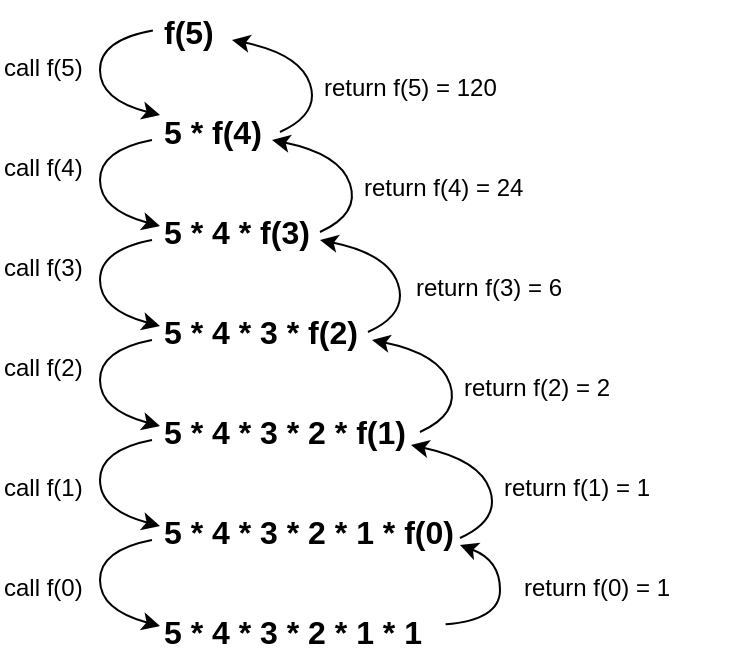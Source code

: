 <mxfile version="24.6.2" type="device" pages="6">
  <diagram name="factorial 추적" id="pvkV90W081bUdA1PjkTR">
    <mxGraphModel dx="2060" dy="1141" grid="1" gridSize="10" guides="1" tooltips="1" connect="1" arrows="1" fold="1" page="1" pageScale="1" pageWidth="1169" pageHeight="827" math="0" shadow="0">
      <root>
        <mxCell id="0" />
        <mxCell id="1" parent="0" />
        <mxCell id="fdDKmjPF1dMZKq8-1kWD-3" value="f(5)" style="text;html=1;whiteSpace=wrap;overflow=hidden;rounded=0;fontSize=16;fontStyle=1" vertex="1" parent="1">
          <mxGeometry x="150" y="90" width="40" height="30" as="geometry" />
        </mxCell>
        <mxCell id="fdDKmjPF1dMZKq8-1kWD-4" value="5 * f(4)" style="text;html=1;whiteSpace=wrap;overflow=hidden;rounded=0;fontSize=16;fontStyle=1" vertex="1" parent="1">
          <mxGeometry x="150" y="140" width="60" height="30" as="geometry" />
        </mxCell>
        <mxCell id="fdDKmjPF1dMZKq8-1kWD-5" value="5 * 4 * f(3)" style="text;html=1;whiteSpace=wrap;overflow=hidden;rounded=0;fontSize=16;fontStyle=1" vertex="1" parent="1">
          <mxGeometry x="150" y="190" width="80" height="30" as="geometry" />
        </mxCell>
        <mxCell id="fdDKmjPF1dMZKq8-1kWD-6" value="5 * 4 * 3 * f(2)" style="text;html=1;whiteSpace=wrap;overflow=hidden;rounded=0;fontSize=16;fontStyle=1" vertex="1" parent="1">
          <mxGeometry x="150" y="240" width="100" height="30" as="geometry" />
        </mxCell>
        <mxCell id="fdDKmjPF1dMZKq8-1kWD-7" value="5 * 4 * 3 * 2 * f(1)" style="text;html=1;whiteSpace=wrap;overflow=hidden;rounded=0;fontSize=16;fontStyle=1" vertex="1" parent="1">
          <mxGeometry x="150" y="290" width="125.5" height="30" as="geometry" />
        </mxCell>
        <mxCell id="fdDKmjPF1dMZKq8-1kWD-8" value="5 * 4 * 3 * 2 * 1 * f(0)" style="text;html=1;whiteSpace=wrap;overflow=hidden;rounded=0;fontSize=16;fontStyle=1" vertex="1" parent="1">
          <mxGeometry x="150" y="340" width="150" height="30" as="geometry" />
        </mxCell>
        <mxCell id="fdDKmjPF1dMZKq8-1kWD-9" value="5 * 4 * 3 * 2 * 1 * 1" style="text;html=1;whiteSpace=wrap;overflow=hidden;rounded=0;fontSize=16;fontStyle=1" vertex="1" parent="1">
          <mxGeometry x="150" y="390" width="140" height="30" as="geometry" />
        </mxCell>
        <mxCell id="fdDKmjPF1dMZKq8-1kWD-10" value="" style="curved=1;endArrow=classic;html=1;rounded=0;exitX=-0.089;exitY=0.51;exitDx=0;exitDy=0;exitPerimeter=0;entryX=0;entryY=0.25;entryDx=0;entryDy=0;" edge="1" parent="1" source="fdDKmjPF1dMZKq8-1kWD-3" target="fdDKmjPF1dMZKq8-1kWD-4">
          <mxGeometry width="50" height="50" relative="1" as="geometry">
            <mxPoint x="120" y="280" as="sourcePoint" />
            <mxPoint x="170" y="230" as="targetPoint" />
            <Array as="points">
              <mxPoint x="120" y="110" />
              <mxPoint x="120" y="140" />
            </Array>
          </mxGeometry>
        </mxCell>
        <mxCell id="fdDKmjPF1dMZKq8-1kWD-12" value="" style="curved=1;endArrow=classic;html=1;rounded=0;exitX=-0.089;exitY=0.51;exitDx=0;exitDy=0;exitPerimeter=0;entryX=0;entryY=0.25;entryDx=0;entryDy=0;" edge="1" parent="1">
          <mxGeometry width="50" height="50" relative="1" as="geometry">
            <mxPoint x="146" y="160" as="sourcePoint" />
            <mxPoint x="150" y="203" as="targetPoint" />
            <Array as="points">
              <mxPoint x="120" y="165" />
              <mxPoint x="120" y="195" />
            </Array>
          </mxGeometry>
        </mxCell>
        <mxCell id="fdDKmjPF1dMZKq8-1kWD-13" value="" style="curved=1;endArrow=classic;html=1;rounded=0;exitX=-0.089;exitY=0.51;exitDx=0;exitDy=0;exitPerimeter=0;entryX=0;entryY=0.25;entryDx=0;entryDy=0;" edge="1" parent="1">
          <mxGeometry width="50" height="50" relative="1" as="geometry">
            <mxPoint x="146" y="210" as="sourcePoint" />
            <mxPoint x="150" y="253" as="targetPoint" />
            <Array as="points">
              <mxPoint x="120" y="215" />
              <mxPoint x="120" y="245" />
            </Array>
          </mxGeometry>
        </mxCell>
        <mxCell id="fdDKmjPF1dMZKq8-1kWD-14" value="" style="curved=1;endArrow=classic;html=1;rounded=0;exitX=-0.089;exitY=0.51;exitDx=0;exitDy=0;exitPerimeter=0;entryX=0;entryY=0.25;entryDx=0;entryDy=0;" edge="1" parent="1">
          <mxGeometry width="50" height="50" relative="1" as="geometry">
            <mxPoint x="146" y="260" as="sourcePoint" />
            <mxPoint x="150" y="303" as="targetPoint" />
            <Array as="points">
              <mxPoint x="120" y="265" />
              <mxPoint x="120" y="295" />
            </Array>
          </mxGeometry>
        </mxCell>
        <mxCell id="fdDKmjPF1dMZKq8-1kWD-15" value="" style="curved=1;endArrow=classic;html=1;rounded=0;exitX=-0.089;exitY=0.51;exitDx=0;exitDy=0;exitPerimeter=0;entryX=0;entryY=0.25;entryDx=0;entryDy=0;" edge="1" parent="1">
          <mxGeometry width="50" height="50" relative="1" as="geometry">
            <mxPoint x="146" y="310" as="sourcePoint" />
            <mxPoint x="150" y="353" as="targetPoint" />
            <Array as="points">
              <mxPoint x="120" y="315" />
              <mxPoint x="120" y="345" />
            </Array>
          </mxGeometry>
        </mxCell>
        <mxCell id="fdDKmjPF1dMZKq8-1kWD-16" value="call f(5)" style="text;html=1;whiteSpace=wrap;overflow=hidden;rounded=0;" vertex="1" parent="1">
          <mxGeometry x="70" y="110" width="50" height="30" as="geometry" />
        </mxCell>
        <mxCell id="fdDKmjPF1dMZKq8-1kWD-17" value="call f(4)" style="text;html=1;whiteSpace=wrap;overflow=hidden;rounded=0;" vertex="1" parent="1">
          <mxGeometry x="70" y="160" width="50" height="30" as="geometry" />
        </mxCell>
        <mxCell id="fdDKmjPF1dMZKq8-1kWD-18" value="call f(3)" style="text;html=1;whiteSpace=wrap;overflow=hidden;rounded=0;" vertex="1" parent="1">
          <mxGeometry x="70" y="210" width="50" height="30" as="geometry" />
        </mxCell>
        <mxCell id="fdDKmjPF1dMZKq8-1kWD-19" value="call f(2)" style="text;html=1;whiteSpace=wrap;overflow=hidden;rounded=0;" vertex="1" parent="1">
          <mxGeometry x="70" y="260" width="50" height="30" as="geometry" />
        </mxCell>
        <mxCell id="fdDKmjPF1dMZKq8-1kWD-20" value="call f(1)" style="text;html=1;whiteSpace=wrap;overflow=hidden;rounded=0;" vertex="1" parent="1">
          <mxGeometry x="70" y="320" width="50" height="30" as="geometry" />
        </mxCell>
        <mxCell id="fdDKmjPF1dMZKq8-1kWD-21" value="call f(0)" style="text;html=1;whiteSpace=wrap;overflow=hidden;rounded=0;" vertex="1" parent="1">
          <mxGeometry x="70" y="370" width="50" height="30" as="geometry" />
        </mxCell>
        <mxCell id="fdDKmjPF1dMZKq8-1kWD-22" value="" style="curved=1;endArrow=classic;html=1;rounded=0;exitX=-0.089;exitY=0.51;exitDx=0;exitDy=0;exitPerimeter=0;entryX=0;entryY=0.25;entryDx=0;entryDy=0;" edge="1" parent="1">
          <mxGeometry width="50" height="50" relative="1" as="geometry">
            <mxPoint x="146" y="360" as="sourcePoint" />
            <mxPoint x="150" y="403" as="targetPoint" />
            <Array as="points">
              <mxPoint x="120" y="365" />
              <mxPoint x="120" y="395" />
            </Array>
          </mxGeometry>
        </mxCell>
        <mxCell id="fdDKmjPF1dMZKq8-1kWD-23" value="" style="curved=1;endArrow=classic;html=1;rounded=0;exitX=1.02;exitY=0.406;exitDx=0;exitDy=0;exitPerimeter=0;entryX=1;entryY=0.75;entryDx=0;entryDy=0;" edge="1" parent="1" source="fdDKmjPF1dMZKq8-1kWD-9" target="fdDKmjPF1dMZKq8-1kWD-8">
          <mxGeometry width="50" height="50" relative="1" as="geometry">
            <mxPoint x="330" y="406.5" as="sourcePoint" />
            <mxPoint x="326" y="363.5" as="targetPoint" />
            <Array as="points">
              <mxPoint x="320" y="400" />
              <mxPoint x="320" y="370" />
            </Array>
          </mxGeometry>
        </mxCell>
        <mxCell id="fdDKmjPF1dMZKq8-1kWD-24" value="" style="curved=1;endArrow=classic;html=1;rounded=0;exitX=1.02;exitY=0.406;exitDx=0;exitDy=0;exitPerimeter=0;entryX=1;entryY=0.75;entryDx=0;entryDy=0;" edge="1" parent="1" target="fdDKmjPF1dMZKq8-1kWD-7">
          <mxGeometry width="50" height="50" relative="1" as="geometry">
            <mxPoint x="300" y="359" as="sourcePoint" />
            <mxPoint x="307" y="320" as="targetPoint" />
            <Array as="points">
              <mxPoint x="320" y="350" />
              <mxPoint x="310" y="320" />
            </Array>
          </mxGeometry>
        </mxCell>
        <mxCell id="fdDKmjPF1dMZKq8-1kWD-25" value="" style="curved=1;endArrow=classic;html=1;rounded=0;exitX=1.02;exitY=0.406;exitDx=0;exitDy=0;exitPerimeter=0;entryX=1;entryY=0.75;entryDx=0;entryDy=0;" edge="1" parent="1">
          <mxGeometry width="50" height="50" relative="1" as="geometry">
            <mxPoint x="280" y="306" as="sourcePoint" />
            <mxPoint x="256" y="260" as="targetPoint" />
            <Array as="points">
              <mxPoint x="300" y="297" />
              <mxPoint x="290" y="267" />
            </Array>
          </mxGeometry>
        </mxCell>
        <mxCell id="fdDKmjPF1dMZKq8-1kWD-26" value="" style="curved=1;endArrow=classic;html=1;rounded=0;exitX=1.02;exitY=0.406;exitDx=0;exitDy=0;exitPerimeter=0;entryX=1;entryY=0.75;entryDx=0;entryDy=0;" edge="1" parent="1">
          <mxGeometry width="50" height="50" relative="1" as="geometry">
            <mxPoint x="254" y="256" as="sourcePoint" />
            <mxPoint x="230" y="210" as="targetPoint" />
            <Array as="points">
              <mxPoint x="274" y="247" />
              <mxPoint x="264" y="217" />
            </Array>
          </mxGeometry>
        </mxCell>
        <mxCell id="fdDKmjPF1dMZKq8-1kWD-27" value="" style="curved=1;endArrow=classic;html=1;rounded=0;exitX=1.02;exitY=0.406;exitDx=0;exitDy=0;exitPerimeter=0;entryX=1;entryY=0.75;entryDx=0;entryDy=0;" edge="1" parent="1">
          <mxGeometry width="50" height="50" relative="1" as="geometry">
            <mxPoint x="230" y="206" as="sourcePoint" />
            <mxPoint x="206" y="160" as="targetPoint" />
            <Array as="points">
              <mxPoint x="250" y="197" />
              <mxPoint x="240" y="167" />
            </Array>
          </mxGeometry>
        </mxCell>
        <mxCell id="fdDKmjPF1dMZKq8-1kWD-28" value="" style="curved=1;endArrow=classic;html=1;rounded=0;exitX=1.02;exitY=0.406;exitDx=0;exitDy=0;exitPerimeter=0;entryX=1;entryY=0.75;entryDx=0;entryDy=0;" edge="1" parent="1">
          <mxGeometry width="50" height="50" relative="1" as="geometry">
            <mxPoint x="210" y="156" as="sourcePoint" />
            <mxPoint x="186" y="110" as="targetPoint" />
            <Array as="points">
              <mxPoint x="230" y="147" />
              <mxPoint x="220" y="117" />
            </Array>
          </mxGeometry>
        </mxCell>
        <mxCell id="fdDKmjPF1dMZKq8-1kWD-29" value="return f(0) = 1" style="text;html=1;whiteSpace=wrap;overflow=hidden;rounded=0;" vertex="1" parent="1">
          <mxGeometry x="330" y="370" width="110" height="30" as="geometry" />
        </mxCell>
        <mxCell id="fdDKmjPF1dMZKq8-1kWD-30" value="return f(1) = 1" style="text;html=1;whiteSpace=wrap;overflow=hidden;rounded=0;" vertex="1" parent="1">
          <mxGeometry x="320" y="320" width="110" height="30" as="geometry" />
        </mxCell>
        <mxCell id="fdDKmjPF1dMZKq8-1kWD-31" value="return f(2) = 2" style="text;html=1;whiteSpace=wrap;overflow=hidden;rounded=0;" vertex="1" parent="1">
          <mxGeometry x="300" y="270" width="110" height="30" as="geometry" />
        </mxCell>
        <mxCell id="fdDKmjPF1dMZKq8-1kWD-32" value="return f(3) = 6" style="text;html=1;whiteSpace=wrap;overflow=hidden;rounded=0;" vertex="1" parent="1">
          <mxGeometry x="275.5" y="220" width="110" height="30" as="geometry" />
        </mxCell>
        <mxCell id="fdDKmjPF1dMZKq8-1kWD-33" value="return f(4) = 24" style="text;html=1;whiteSpace=wrap;overflow=hidden;rounded=0;" vertex="1" parent="1">
          <mxGeometry x="250" y="170" width="110" height="30" as="geometry" />
        </mxCell>
        <mxCell id="fdDKmjPF1dMZKq8-1kWD-34" value="return f(5) = 120" style="text;html=1;whiteSpace=wrap;overflow=hidden;rounded=0;" vertex="1" parent="1">
          <mxGeometry x="230" y="120" width="110" height="30" as="geometry" />
        </mxCell>
      </root>
    </mxGraphModel>
  </diagram>
  <diagram id="XvVsQ76_1uPZBe7zPegq" name="페이지-2">
    <mxGraphModel dx="841" dy="444" grid="1" gridSize="10" guides="1" tooltips="1" connect="1" arrows="1" fold="1" page="1" pageScale="1" pageWidth="1169" pageHeight="827" math="0" shadow="0">
      <root>
        <mxCell id="0" />
        <mxCell id="1" parent="0" />
        <mxCell id="QK6oTB5TR4VJjopjPzkX-2" value="f(5)" style="text;html=1;align=center;verticalAlign=middle;whiteSpace=wrap;rounded=0;fontSize=16;fontStyle=1" vertex="1" parent="1">
          <mxGeometry x="400" y="40" width="60" height="30" as="geometry" />
        </mxCell>
        <mxCell id="Quo8bgcZo2PXGug1fZXc-1" value="f(4) + f(3)" style="text;html=1;align=center;verticalAlign=middle;whiteSpace=wrap;rounded=0;fontSize=16;fontStyle=1" vertex="1" parent="1">
          <mxGeometry x="390" y="120" width="80" height="30" as="geometry" />
        </mxCell>
        <mxCell id="Quo8bgcZo2PXGug1fZXc-2" value="f(3) + f(2)" style="text;html=1;align=center;verticalAlign=middle;whiteSpace=wrap;rounded=0;fontSize=16;fontStyle=1" vertex="1" parent="1">
          <mxGeometry x="300" y="200" width="80" height="30" as="geometry" />
        </mxCell>
        <mxCell id="Quo8bgcZo2PXGug1fZXc-3" value="f(2) + f(1)" style="text;html=1;align=center;verticalAlign=middle;whiteSpace=wrap;rounded=0;fontSize=16;fontStyle=1" vertex="1" parent="1">
          <mxGeometry x="495" y="200" width="80" height="30" as="geometry" />
        </mxCell>
        <mxCell id="Quo8bgcZo2PXGug1fZXc-4" value="f(1) + f(0)" style="text;html=1;align=center;verticalAlign=middle;whiteSpace=wrap;rounded=0;fontSize=16;fontStyle=1" vertex="1" parent="1">
          <mxGeometry x="465" y="280" width="80" height="30" as="geometry" />
        </mxCell>
        <mxCell id="Quo8bgcZo2PXGug1fZXc-5" value="f(1) + f(0)" style="text;html=1;align=center;verticalAlign=middle;whiteSpace=wrap;rounded=0;fontSize=16;fontStyle=1" vertex="1" parent="1">
          <mxGeometry x="360" y="280" width="80" height="30" as="geometry" />
        </mxCell>
        <mxCell id="Quo8bgcZo2PXGug1fZXc-7" value="f(2) + f(1)" style="text;html=1;align=center;verticalAlign=middle;whiteSpace=wrap;rounded=0;fontSize=16;fontStyle=1" vertex="1" parent="1">
          <mxGeometry x="210" y="280" width="80" height="30" as="geometry" />
        </mxCell>
        <mxCell id="Quo8bgcZo2PXGug1fZXc-9" value="f(1) + f(0)" style="text;html=1;align=center;verticalAlign=middle;whiteSpace=wrap;rounded=0;fontSize=16;fontStyle=1" vertex="1" parent="1">
          <mxGeometry x="130" y="360" width="80" height="30" as="geometry" />
        </mxCell>
        <mxCell id="Quo8bgcZo2PXGug1fZXc-10" value="0" style="text;html=1;align=center;verticalAlign=middle;whiteSpace=wrap;rounded=0;fontSize=16;fontStyle=1" vertex="1" parent="1">
          <mxGeometry x="220" y="440" width="40" height="30" as="geometry" />
        </mxCell>
        <mxCell id="Quo8bgcZo2PXGug1fZXc-11" value="1" style="text;html=1;align=center;verticalAlign=middle;whiteSpace=wrap;rounded=0;fontSize=16;fontStyle=1" vertex="1" parent="1">
          <mxGeometry x="80" y="440" width="40" height="30" as="geometry" />
        </mxCell>
        <mxCell id="Quo8bgcZo2PXGug1fZXc-12" value="1" style="text;html=1;align=center;verticalAlign=middle;whiteSpace=wrap;rounded=0;fontSize=16;fontStyle=1" vertex="1" parent="1">
          <mxGeometry x="270" y="360" width="40" height="30" as="geometry" />
        </mxCell>
        <mxCell id="Quo8bgcZo2PXGug1fZXc-13" value="0" style="text;html=1;align=center;verticalAlign=middle;whiteSpace=wrap;rounded=0;fontSize=16;fontStyle=1" vertex="1" parent="1">
          <mxGeometry x="410" y="360" width="40" height="30" as="geometry" />
        </mxCell>
        <mxCell id="Quo8bgcZo2PXGug1fZXc-14" value="1" style="text;html=1;align=center;verticalAlign=middle;whiteSpace=wrap;rounded=0;fontSize=16;fontStyle=1" vertex="1" parent="1">
          <mxGeometry x="320" y="360" width="40" height="30" as="geometry" />
        </mxCell>
        <mxCell id="Quo8bgcZo2PXGug1fZXc-15" value="0" style="text;html=1;align=center;verticalAlign=middle;whiteSpace=wrap;rounded=0;fontSize=16;fontStyle=1" vertex="1" parent="1">
          <mxGeometry x="530" y="360" width="40" height="30" as="geometry" />
        </mxCell>
        <mxCell id="Quo8bgcZo2PXGug1fZXc-16" value="1" style="text;html=1;align=center;verticalAlign=middle;whiteSpace=wrap;rounded=0;fontSize=16;fontStyle=1" vertex="1" parent="1">
          <mxGeometry x="465" y="360" width="40" height="30" as="geometry" />
        </mxCell>
        <mxCell id="Quo8bgcZo2PXGug1fZXc-17" value="1" style="text;html=1;align=center;verticalAlign=middle;whiteSpace=wrap;rounded=0;fontSize=16;fontStyle=1" vertex="1" parent="1">
          <mxGeometry x="575" y="280" width="40" height="30" as="geometry" />
        </mxCell>
        <mxCell id="Quo8bgcZo2PXGug1fZXc-18" value="" style="curved=1;endArrow=classic;html=1;rounded=0;exitX=0.5;exitY=1;exitDx=0;exitDy=0;entryX=0.5;entryY=0;entryDx=0;entryDy=0;" edge="1" parent="1" source="QK6oTB5TR4VJjopjPzkX-2" target="Quo8bgcZo2PXGug1fZXc-1">
          <mxGeometry width="50" height="50" relative="1" as="geometry">
            <mxPoint x="320" y="110" as="sourcePoint" />
            <mxPoint x="370" y="60" as="targetPoint" />
            <Array as="points">
              <mxPoint x="410" y="90" />
            </Array>
          </mxGeometry>
        </mxCell>
        <mxCell id="Quo8bgcZo2PXGug1fZXc-19" value="" style="curved=1;endArrow=classic;html=1;rounded=0;exitX=0.5;exitY=1;exitDx=0;exitDy=0;entryX=0.5;entryY=0;entryDx=0;entryDy=0;" edge="1" parent="1" target="Quo8bgcZo2PXGug1fZXc-2">
          <mxGeometry width="50" height="50" relative="1" as="geometry">
            <mxPoint x="399.59" y="150" as="sourcePoint" />
            <mxPoint x="399.59" y="200" as="targetPoint" />
            <Array as="points">
              <mxPoint x="360" y="160" />
            </Array>
          </mxGeometry>
        </mxCell>
        <mxCell id="Quo8bgcZo2PXGug1fZXc-20" value="" style="curved=1;endArrow=classic;html=1;rounded=0;exitX=0.5;exitY=1;exitDx=0;exitDy=0;entryX=0.5;entryY=0;entryDx=0;entryDy=0;" edge="1" parent="1">
          <mxGeometry width="50" height="50" relative="1" as="geometry">
            <mxPoint x="309.8" y="230" as="sourcePoint" />
            <mxPoint x="250.21" y="280" as="targetPoint" />
            <Array as="points">
              <mxPoint x="270.21" y="240" />
            </Array>
          </mxGeometry>
        </mxCell>
        <mxCell id="Quo8bgcZo2PXGug1fZXc-21" value="" style="curved=1;endArrow=classic;html=1;rounded=0;exitX=0.5;exitY=1;exitDx=0;exitDy=0;entryX=0.5;entryY=0;entryDx=0;entryDy=0;" edge="1" parent="1">
          <mxGeometry width="50" height="50" relative="1" as="geometry">
            <mxPoint x="229.59" y="310" as="sourcePoint" />
            <mxPoint x="170" y="360" as="targetPoint" />
            <Array as="points">
              <mxPoint x="190" y="320" />
            </Array>
          </mxGeometry>
        </mxCell>
        <mxCell id="Quo8bgcZo2PXGug1fZXc-24" value="" style="curved=1;endArrow=classic;html=1;rounded=0;exitX=0.5;exitY=1;exitDx=0;exitDy=0;entryX=0.5;entryY=0;entryDx=0;entryDy=0;" edge="1" parent="1" target="Quo8bgcZo2PXGug1fZXc-11">
          <mxGeometry width="50" height="50" relative="1" as="geometry">
            <mxPoint x="149.8" y="390" as="sourcePoint" />
            <mxPoint x="149.8" y="440" as="targetPoint" />
            <Array as="points">
              <mxPoint x="110" y="410" />
            </Array>
          </mxGeometry>
        </mxCell>
        <mxCell id="Quo8bgcZo2PXGug1fZXc-25" value="" style="curved=1;endArrow=classic;html=1;rounded=0;exitX=0.5;exitY=1;exitDx=0;exitDy=0;entryX=0.5;entryY=0;entryDx=0;entryDy=0;" edge="1" parent="1" target="Quo8bgcZo2PXGug1fZXc-10">
          <mxGeometry width="50" height="50" relative="1" as="geometry">
            <mxPoint x="189.8" y="390" as="sourcePoint" />
            <mxPoint x="189.8" y="440" as="targetPoint" />
            <Array as="points">
              <mxPoint x="180" y="410" />
            </Array>
          </mxGeometry>
        </mxCell>
        <mxCell id="Quo8bgcZo2PXGug1fZXc-26" value="" style="curved=1;endArrow=classic;html=1;rounded=0;exitX=0.5;exitY=1;exitDx=0;exitDy=0;entryX=0.5;entryY=0;entryDx=0;entryDy=0;" edge="1" parent="1" target="Quo8bgcZo2PXGug1fZXc-12">
          <mxGeometry width="50" height="50" relative="1" as="geometry">
            <mxPoint x="269.8" y="310" as="sourcePoint" />
            <mxPoint x="269.8" y="360" as="targetPoint" />
            <Array as="points">
              <mxPoint x="260" y="330" />
            </Array>
          </mxGeometry>
        </mxCell>
        <mxCell id="Quo8bgcZo2PXGug1fZXc-29" value="" style="curved=1;endArrow=classic;html=1;rounded=0;exitX=0.5;exitY=1;exitDx=0;exitDy=0;entryX=0.5;entryY=0;entryDx=0;entryDy=0;" edge="1" parent="1" target="Quo8bgcZo2PXGug1fZXc-5">
          <mxGeometry width="50" height="50" relative="1" as="geometry">
            <mxPoint x="360" y="230" as="sourcePoint" />
            <mxPoint x="420.41" y="280" as="targetPoint" />
            <Array as="points">
              <mxPoint x="360" y="270" />
            </Array>
          </mxGeometry>
        </mxCell>
        <mxCell id="Quo8bgcZo2PXGug1fZXc-30" value="" style="curved=1;endArrow=classic;html=1;rounded=0;exitX=0.5;exitY=1;exitDx=0;exitDy=0;entryX=0.5;entryY=0;entryDx=0;entryDy=0;" edge="1" parent="1" target="Quo8bgcZo2PXGug1fZXc-4">
          <mxGeometry width="50" height="50" relative="1" as="geometry">
            <mxPoint x="514.8" y="230" as="sourcePoint" />
            <mxPoint x="455.21" y="280" as="targetPoint" />
            <Array as="points">
              <mxPoint x="500" y="250" />
            </Array>
          </mxGeometry>
        </mxCell>
        <mxCell id="Quo8bgcZo2PXGug1fZXc-33" value="" style="curved=1;endArrow=classic;html=1;rounded=0;exitX=0.5;exitY=1;exitDx=0;exitDy=0;entryX=0.5;entryY=0;entryDx=0;entryDy=0;" edge="1" parent="1" target="Quo8bgcZo2PXGug1fZXc-14">
          <mxGeometry width="50" height="50" relative="1" as="geometry">
            <mxPoint x="380" y="310" as="sourcePoint" />
            <mxPoint x="380" y="360" as="targetPoint" />
            <Array as="points">
              <mxPoint x="340" y="320" />
            </Array>
          </mxGeometry>
        </mxCell>
        <mxCell id="Quo8bgcZo2PXGug1fZXc-35" value="" style="curved=1;endArrow=classic;html=1;rounded=0;exitX=0.5;exitY=0;exitDx=0;exitDy=0;entryX=0.5;entryY=0;entryDx=0;entryDy=0;" edge="1" parent="1" source="Quo8bgcZo2PXGug1fZXc-11">
          <mxGeometry width="50" height="50" relative="1" as="geometry">
            <mxPoint x="150" y="439" as="sourcePoint" />
            <mxPoint x="150" y="389" as="targetPoint" />
            <Array as="points">
              <mxPoint x="160.2" y="419" />
            </Array>
          </mxGeometry>
        </mxCell>
        <mxCell id="Quo8bgcZo2PXGug1fZXc-37" value="" style="curved=1;endArrow=classic;html=1;rounded=0;exitX=0.5;exitY=0;exitDx=0;exitDy=0;entryX=0.5;entryY=0;entryDx=0;entryDy=0;" edge="1" parent="1" source="Quo8bgcZo2PXGug1fZXc-10">
          <mxGeometry width="50" height="50" relative="1" as="geometry">
            <mxPoint x="190" y="440" as="sourcePoint" />
            <mxPoint x="190" y="390" as="targetPoint" />
            <Array as="points">
              <mxPoint x="230" y="410" />
            </Array>
          </mxGeometry>
        </mxCell>
        <mxCell id="Quo8bgcZo2PXGug1fZXc-38" value="" style="curved=1;endArrow=classic;html=1;rounded=0;exitX=0.5;exitY=0;exitDx=0;exitDy=0;entryX=0.5;entryY=0;entryDx=0;entryDy=0;" edge="1" parent="1" source="Quo8bgcZo2PXGug1fZXc-12">
          <mxGeometry width="50" height="50" relative="1" as="geometry">
            <mxPoint x="270" y="360" as="sourcePoint" />
            <mxPoint x="270" y="310" as="targetPoint" />
            <Array as="points">
              <mxPoint x="300" y="330" />
            </Array>
          </mxGeometry>
        </mxCell>
        <mxCell id="Quo8bgcZo2PXGug1fZXc-39" value="" style="curved=1;endArrow=classic;html=1;rounded=0;exitX=0.5;exitY=0;exitDx=0;exitDy=0;entryX=0.5;entryY=0;entryDx=0;entryDy=0;" edge="1" parent="1" source="Quo8bgcZo2PXGug1fZXc-14">
          <mxGeometry width="50" height="50" relative="1" as="geometry">
            <mxPoint x="380" y="360" as="sourcePoint" />
            <mxPoint x="380" y="310" as="targetPoint" />
            <Array as="points">
              <mxPoint x="380" y="340" />
            </Array>
          </mxGeometry>
        </mxCell>
        <mxCell id="Quo8bgcZo2PXGug1fZXc-41" value="" style="curved=1;endArrow=classic;html=1;rounded=0;exitX=0.5;exitY=1;exitDx=0;exitDy=0;entryX=0.5;entryY=0;entryDx=0;entryDy=0;" edge="1" parent="1" target="Quo8bgcZo2PXGug1fZXc-13">
          <mxGeometry width="50" height="50" relative="1" as="geometry">
            <mxPoint x="419.8" y="310" as="sourcePoint" />
            <mxPoint x="419.8" y="360" as="targetPoint" />
            <Array as="points">
              <mxPoint x="410" y="340" />
            </Array>
          </mxGeometry>
        </mxCell>
        <mxCell id="Quo8bgcZo2PXGug1fZXc-42" value="" style="curved=1;endArrow=classic;html=1;rounded=0;exitX=0.5;exitY=0;exitDx=0;exitDy=0;entryX=0.5;entryY=0;entryDx=0;entryDy=0;" edge="1" parent="1" source="Quo8bgcZo2PXGug1fZXc-13">
          <mxGeometry width="50" height="50" relative="1" as="geometry">
            <mxPoint x="419.8" y="360" as="sourcePoint" />
            <mxPoint x="419.8" y="310" as="targetPoint" />
            <Array as="points">
              <mxPoint x="440" y="330" />
            </Array>
          </mxGeometry>
        </mxCell>
        <mxCell id="Quo8bgcZo2PXGug1fZXc-43" value="" style="curved=1;endArrow=classic;html=1;rounded=0;exitX=0.5;exitY=1;exitDx=0;exitDy=0;entryX=0.5;entryY=0;entryDx=0;entryDy=0;" edge="1" parent="1">
          <mxGeometry width="50" height="50" relative="1" as="geometry">
            <mxPoint x="484.8" y="310" as="sourcePoint" />
            <mxPoint x="484.8" y="360" as="targetPoint" />
            <Array as="points">
              <mxPoint x="475" y="330" />
            </Array>
          </mxGeometry>
        </mxCell>
        <mxCell id="Quo8bgcZo2PXGug1fZXc-44" value="" style="curved=1;endArrow=classic;html=1;rounded=0;exitX=0.5;exitY=1;exitDx=0;exitDy=0;entryX=0.5;entryY=0;entryDx=0;entryDy=0;" edge="1" parent="1">
          <mxGeometry width="50" height="50" relative="1" as="geometry">
            <mxPoint x="484.8" y="360" as="sourcePoint" />
            <mxPoint x="484.8" y="310" as="targetPoint" />
            <Array as="points">
              <mxPoint x="495" y="340" />
            </Array>
          </mxGeometry>
        </mxCell>
        <mxCell id="Quo8bgcZo2PXGug1fZXc-45" value="" style="curved=1;endArrow=classic;html=1;rounded=0;exitX=0.5;exitY=1;exitDx=0;exitDy=0;entryX=0.5;entryY=0;entryDx=0;entryDy=0;" edge="1" parent="1" target="Quo8bgcZo2PXGug1fZXc-15">
          <mxGeometry width="50" height="50" relative="1" as="geometry">
            <mxPoint x="524.8" y="310" as="sourcePoint" />
            <mxPoint x="524.8" y="360" as="targetPoint" />
            <Array as="points">
              <mxPoint x="520" y="340" />
            </Array>
          </mxGeometry>
        </mxCell>
        <mxCell id="Quo8bgcZo2PXGug1fZXc-46" value="" style="curved=1;endArrow=classic;html=1;rounded=0;exitX=0.5;exitY=0;exitDx=0;exitDy=0;entryX=0.5;entryY=0;entryDx=0;entryDy=0;" edge="1" parent="1" source="Quo8bgcZo2PXGug1fZXc-15">
          <mxGeometry width="50" height="50" relative="1" as="geometry">
            <mxPoint x="524.8" y="360" as="sourcePoint" />
            <mxPoint x="524.8" y="310" as="targetPoint" />
            <Array as="points">
              <mxPoint x="550" y="320" />
            </Array>
          </mxGeometry>
        </mxCell>
        <mxCell id="Quo8bgcZo2PXGug1fZXc-47" value="" style="curved=1;endArrow=classic;html=1;rounded=0;exitX=0.5;exitY=1;exitDx=0;exitDy=0;entryX=0.5;entryY=0;entryDx=0;entryDy=0;" edge="1" parent="1" target="Quo8bgcZo2PXGug1fZXc-17">
          <mxGeometry width="50" height="50" relative="1" as="geometry">
            <mxPoint x="554.8" y="230" as="sourcePoint" />
            <mxPoint x="554.8" y="280" as="targetPoint" />
            <Array as="points">
              <mxPoint x="545" y="250" />
            </Array>
          </mxGeometry>
        </mxCell>
        <mxCell id="Quo8bgcZo2PXGug1fZXc-48" value="" style="curved=1;endArrow=classic;html=1;rounded=0;exitX=0.5;exitY=0;exitDx=0;exitDy=0;entryX=0.5;entryY=0;entryDx=0;entryDy=0;" edge="1" parent="1" source="Quo8bgcZo2PXGug1fZXc-17">
          <mxGeometry width="50" height="50" relative="1" as="geometry">
            <mxPoint x="554.8" y="280" as="sourcePoint" />
            <mxPoint x="554.8" y="230" as="targetPoint" />
            <Array as="points">
              <mxPoint x="590" y="240" />
            </Array>
          </mxGeometry>
        </mxCell>
        <mxCell id="Quo8bgcZo2PXGug1fZXc-49" value="" style="curved=1;endArrow=classic;html=1;rounded=0;exitX=0.5;exitY=1;exitDx=0;exitDy=0;entryX=0.5;entryY=0;entryDx=0;entryDy=0;" edge="1" parent="1">
          <mxGeometry width="50" height="50" relative="1" as="geometry">
            <mxPoint x="340.41" y="200" as="sourcePoint" />
            <mxPoint x="400.0" y="150" as="targetPoint" />
            <Array as="points">
              <mxPoint x="390.41" y="190" />
            </Array>
          </mxGeometry>
        </mxCell>
        <mxCell id="Quo8bgcZo2PXGug1fZXc-51" value="" style="curved=1;endArrow=classic;html=1;rounded=0;exitX=0.5;exitY=1;exitDx=0;exitDy=0;entryX=0.5;entryY=0;entryDx=0;entryDy=0;" edge="1" parent="1">
          <mxGeometry width="50" height="50" relative="1" as="geometry">
            <mxPoint x="250.0" y="280" as="sourcePoint" />
            <mxPoint x="309.59" y="230" as="targetPoint" />
            <Array as="points">
              <mxPoint x="300" y="270" />
            </Array>
          </mxGeometry>
        </mxCell>
        <mxCell id="Quo8bgcZo2PXGug1fZXc-52" value="" style="curved=1;endArrow=classic;html=1;rounded=0;exitX=0.5;exitY=1;exitDx=0;exitDy=0;entryX=0.5;entryY=0;entryDx=0;entryDy=0;" edge="1" parent="1">
          <mxGeometry width="50" height="50" relative="1" as="geometry">
            <mxPoint x="170.0" y="360" as="sourcePoint" />
            <mxPoint x="229.59" y="310" as="targetPoint" />
            <Array as="points">
              <mxPoint x="220.0" y="350" />
            </Array>
          </mxGeometry>
        </mxCell>
        <mxCell id="Quo8bgcZo2PXGug1fZXc-53" value="" style="curved=1;endArrow=classic;html=1;rounded=0;exitX=0.5;exitY=1;exitDx=0;exitDy=0;entryX=0.5;entryY=0;entryDx=0;entryDy=0;" edge="1" parent="1">
          <mxGeometry width="50" height="50" relative="1" as="geometry">
            <mxPoint x="400" y="280" as="sourcePoint" />
            <mxPoint x="360" y="230" as="targetPoint" />
            <Array as="points">
              <mxPoint x="400" y="250" />
            </Array>
          </mxGeometry>
        </mxCell>
        <mxCell id="Quo8bgcZo2PXGug1fZXc-54" value="" style="curved=1;endArrow=classic;html=1;rounded=0;exitX=0.5;exitY=1;exitDx=0;exitDy=0;entryX=0.5;entryY=0;entryDx=0;entryDy=0;" edge="1" parent="1" target="Quo8bgcZo2PXGug1fZXc-3">
          <mxGeometry width="50" height="50" relative="1" as="geometry">
            <mxPoint x="449.79" y="150" as="sourcePoint" />
            <mxPoint x="510.2" y="200" as="targetPoint" />
            <Array as="points">
              <mxPoint x="459.99" y="190" />
            </Array>
          </mxGeometry>
        </mxCell>
        <mxCell id="Quo8bgcZo2PXGug1fZXc-55" value="" style="curved=1;endArrow=classic;html=1;rounded=0;exitX=0.5;exitY=0;exitDx=0;exitDy=0;entryX=0.5;entryY=0;entryDx=0;entryDy=0;" edge="1" parent="1" source="Quo8bgcZo2PXGug1fZXc-3">
          <mxGeometry width="50" height="50" relative="1" as="geometry">
            <mxPoint x="510.2" y="200" as="sourcePoint" />
            <mxPoint x="449.79" y="150" as="targetPoint" />
            <Array as="points">
              <mxPoint x="530" y="150" />
            </Array>
          </mxGeometry>
        </mxCell>
        <mxCell id="Quo8bgcZo2PXGug1fZXc-56" value="" style="curved=1;endArrow=classic;html=1;rounded=0;exitX=0.5;exitY=1;exitDx=0;exitDy=0;entryX=0.5;entryY=0;entryDx=0;entryDy=0;" edge="1" parent="1">
          <mxGeometry width="50" height="50" relative="1" as="geometry">
            <mxPoint x="430" y="120" as="sourcePoint" />
            <mxPoint x="430" y="70" as="targetPoint" />
            <Array as="points">
              <mxPoint x="450" y="90" />
            </Array>
          </mxGeometry>
        </mxCell>
        <mxCell id="Quo8bgcZo2PXGug1fZXc-57" value="call f(5)" style="text;html=1;align=center;verticalAlign=middle;whiteSpace=wrap;rounded=0;" vertex="1" parent="1">
          <mxGeometry x="360" y="80" width="60" height="30" as="geometry" />
        </mxCell>
        <mxCell id="Quo8bgcZo2PXGug1fZXc-58" value="call f(4)" style="text;html=1;align=center;verticalAlign=middle;whiteSpace=wrap;rounded=0;" vertex="1" parent="1">
          <mxGeometry x="300" y="140" width="60" height="30" as="geometry" />
        </mxCell>
        <mxCell id="Quo8bgcZo2PXGug1fZXc-59" value="call f(3)" style="text;html=1;align=center;verticalAlign=middle;whiteSpace=wrap;rounded=0;" vertex="1" parent="1">
          <mxGeometry x="220" y="220" width="60" height="30" as="geometry" />
        </mxCell>
        <mxCell id="Quo8bgcZo2PXGug1fZXc-60" value="call f(2)" style="text;html=1;align=center;verticalAlign=middle;whiteSpace=wrap;rounded=0;" vertex="1" parent="1">
          <mxGeometry x="140" y="300" width="60" height="30" as="geometry" />
        </mxCell>
        <mxCell id="Quo8bgcZo2PXGug1fZXc-61" value="call f(1)" style="text;html=1;align=center;verticalAlign=middle;whiteSpace=wrap;rounded=0;" vertex="1" parent="1">
          <mxGeometry x="60" y="390" width="60" height="30" as="geometry" />
        </mxCell>
        <mxCell id="Quo8bgcZo2PXGug1fZXc-62" value="call f(0)" style="text;html=1;align=center;verticalAlign=middle;whiteSpace=wrap;rounded=0;" vertex="1" parent="1">
          <mxGeometry x="170" y="420" width="60" height="30" as="geometry" />
        </mxCell>
        <mxCell id="Quo8bgcZo2PXGug1fZXc-64" value="call f(1)" style="text;html=1;align=center;verticalAlign=middle;whiteSpace=wrap;rounded=0;" vertex="1" parent="1">
          <mxGeometry x="220" y="330" width="60" height="30" as="geometry" />
        </mxCell>
        <mxCell id="Quo8bgcZo2PXGug1fZXc-65" value="call f(1)" style="text;html=1;align=center;verticalAlign=middle;whiteSpace=wrap;rounded=0;" vertex="1" parent="1">
          <mxGeometry x="300" y="300" width="60" height="30" as="geometry" />
        </mxCell>
        <mxCell id="Quo8bgcZo2PXGug1fZXc-68" value="call f(0)" style="text;html=1;align=center;verticalAlign=middle;whiteSpace=wrap;rounded=0;" vertex="1" parent="1">
          <mxGeometry x="370" y="340" width="60" height="30" as="geometry" />
        </mxCell>
        <mxCell id="Quo8bgcZo2PXGug1fZXc-69" value="call f(0)" style="text;html=1;align=center;verticalAlign=middle;whiteSpace=wrap;rounded=0;" vertex="1" parent="1">
          <mxGeometry x="485" y="340" width="60" height="30" as="geometry" />
        </mxCell>
        <mxCell id="Quo8bgcZo2PXGug1fZXc-70" value="call f(1)" style="text;html=1;align=center;verticalAlign=middle;whiteSpace=wrap;rounded=0;" vertex="1" parent="1">
          <mxGeometry x="425" y="300" width="60" height="30" as="geometry" />
        </mxCell>
        <mxCell id="Quo8bgcZo2PXGug1fZXc-71" value="" style="curved=1;endArrow=classic;html=1;rounded=0;exitX=0.5;exitY=1;exitDx=0;exitDy=0;entryX=0.5;entryY=0;entryDx=0;entryDy=0;" edge="1" parent="1">
          <mxGeometry width="50" height="50" relative="1" as="geometry">
            <mxPoint x="505" y="280" as="sourcePoint" />
            <mxPoint x="514.8" y="230" as="targetPoint" />
            <Array as="points">
              <mxPoint x="530" y="250" />
            </Array>
          </mxGeometry>
        </mxCell>
        <mxCell id="Quo8bgcZo2PXGug1fZXc-72" value="call f(2)" style="text;html=1;align=center;verticalAlign=middle;whiteSpace=wrap;rounded=0;" vertex="1" parent="1">
          <mxGeometry x="450" y="220" width="60" height="30" as="geometry" />
        </mxCell>
        <mxCell id="Quo8bgcZo2PXGug1fZXc-73" value="call f(3)" style="text;html=1;align=center;verticalAlign=middle;whiteSpace=wrap;rounded=0;" vertex="1" parent="1">
          <mxGeometry x="410" y="160" width="60" height="30" as="geometry" />
        </mxCell>
        <mxCell id="Quo8bgcZo2PXGug1fZXc-74" value="call f(2)" style="text;html=1;align=center;verticalAlign=middle;whiteSpace=wrap;rounded=0;" vertex="1" parent="1">
          <mxGeometry x="320" y="250" width="60" height="30" as="geometry" />
        </mxCell>
        <mxCell id="Quo8bgcZo2PXGug1fZXc-75" value="call f(1)" style="text;html=1;align=center;verticalAlign=middle;whiteSpace=wrap;rounded=0;" vertex="1" parent="1">
          <mxGeometry x="525" y="260" width="60" height="30" as="geometry" />
        </mxCell>
        <mxCell id="Quo8bgcZo2PXGug1fZXc-76" value="0" style="text;html=1;align=center;verticalAlign=middle;whiteSpace=wrap;rounded=0;" vertex="1" parent="1">
          <mxGeometry x="200" y="380" width="40" height="30" as="geometry" />
        </mxCell>
        <mxCell id="Quo8bgcZo2PXGug1fZXc-77" value="1" style="text;html=1;align=center;verticalAlign=middle;whiteSpace=wrap;rounded=0;" vertex="1" parent="1">
          <mxGeometry x="120" y="420" width="40" height="30" as="geometry" />
        </mxCell>
        <mxCell id="Quo8bgcZo2PXGug1fZXc-78" value="1" style="text;html=1;align=center;verticalAlign=middle;whiteSpace=wrap;rounded=0;" vertex="1" parent="1">
          <mxGeometry x="370" y="320" width="40" height="30" as="geometry" />
        </mxCell>
        <mxCell id="Quo8bgcZo2PXGug1fZXc-79" value="1" style="text;html=1;align=center;verticalAlign=middle;whiteSpace=wrap;rounded=0;" vertex="1" parent="1">
          <mxGeometry x="280" y="320" width="40" height="30" as="geometry" />
        </mxCell>
        <mxCell id="Quo8bgcZo2PXGug1fZXc-81" value="1" style="text;html=1;align=center;verticalAlign=middle;whiteSpace=wrap;rounded=0;" vertex="1" parent="1">
          <mxGeometry x="200" y="340" width="40" height="30" as="geometry" />
        </mxCell>
        <mxCell id="Quo8bgcZo2PXGug1fZXc-82" value="2" style="text;html=1;align=center;verticalAlign=middle;whiteSpace=wrap;rounded=0;" vertex="1" parent="1">
          <mxGeometry x="280" y="250" width="40" height="30" as="geometry" />
        </mxCell>
        <mxCell id="Quo8bgcZo2PXGug1fZXc-83" value="1" style="text;html=1;align=center;verticalAlign=middle;whiteSpace=wrap;rounded=0;" vertex="1" parent="1">
          <mxGeometry x="385" y="230" width="40" height="30" as="geometry" />
        </mxCell>
        <mxCell id="Quo8bgcZo2PXGug1fZXc-84" value="1" style="text;html=1;align=center;verticalAlign=middle;whiteSpace=wrap;rounded=0;" vertex="1" parent="1">
          <mxGeometry x="480" y="320" width="40" height="30" as="geometry" />
        </mxCell>
        <mxCell id="Quo8bgcZo2PXGug1fZXc-85" value="0" style="text;html=1;align=center;verticalAlign=middle;whiteSpace=wrap;rounded=0;" vertex="1" parent="1">
          <mxGeometry x="535" y="310" width="40" height="30" as="geometry" />
        </mxCell>
        <mxCell id="Quo8bgcZo2PXGug1fZXc-86" value="1" style="text;html=1;align=center;verticalAlign=middle;whiteSpace=wrap;rounded=0;" vertex="1" parent="1">
          <mxGeometry x="575" y="230" width="40" height="30" as="geometry" />
        </mxCell>
        <mxCell id="Quo8bgcZo2PXGug1fZXc-87" value="1" style="text;html=1;align=center;verticalAlign=middle;whiteSpace=wrap;rounded=0;" vertex="1" parent="1">
          <mxGeometry x="510" y="240" width="40" height="30" as="geometry" />
        </mxCell>
        <mxCell id="Quo8bgcZo2PXGug1fZXc-88" value="2" style="text;html=1;align=center;verticalAlign=middle;whiteSpace=wrap;rounded=0;" vertex="1" parent="1">
          <mxGeometry x="505" y="140" width="40" height="30" as="geometry" />
        </mxCell>
        <mxCell id="Quo8bgcZo2PXGug1fZXc-89" value="3" style="text;html=1;align=center;verticalAlign=middle;whiteSpace=wrap;rounded=0;" vertex="1" parent="1">
          <mxGeometry x="380" y="170" width="40" height="30" as="geometry" />
        </mxCell>
        <mxCell id="Quo8bgcZo2PXGug1fZXc-90" value="5" style="text;html=1;align=center;verticalAlign=middle;whiteSpace=wrap;rounded=0;" vertex="1" parent="1">
          <mxGeometry x="430" y="80" width="40" height="30" as="geometry" />
        </mxCell>
      </root>
    </mxGraphModel>
  </diagram>
  <diagram id="qG7Kjq8I37CTZdr9l1s3" name="페이지-3">
    <mxGraphModel dx="1063" dy="915" grid="1" gridSize="10" guides="1" tooltips="1" connect="1" arrows="1" fold="1" page="1" pageScale="1" pageWidth="1169" pageHeight="827" math="0" shadow="0">
      <root>
        <mxCell id="0" />
        <mxCell id="1" parent="0" />
        <mxCell id="Iugo6JfqCcZ-t4NfalxN-1" value="1" style="text;html=1;align=center;verticalAlign=middle;whiteSpace=wrap;rounded=0;fontSize=16;fontStyle=1" vertex="1" parent="1">
          <mxGeometry x="320" y="80" width="30" height="30" as="geometry" />
        </mxCell>
        <mxCell id="Iugo6JfqCcZ-t4NfalxN-2" value="1" style="text;html=1;align=center;verticalAlign=middle;whiteSpace=wrap;rounded=0;fontSize=16;fontStyle=1" vertex="1" parent="1">
          <mxGeometry x="350" y="110" width="30" height="30" as="geometry" />
        </mxCell>
        <mxCell id="Iugo6JfqCcZ-t4NfalxN-3" value="1" style="text;html=1;align=center;verticalAlign=middle;whiteSpace=wrap;rounded=0;fontSize=16;fontStyle=1" vertex="1" parent="1">
          <mxGeometry x="380" y="140" width="30" height="30" as="geometry" />
        </mxCell>
        <mxCell id="Iugo6JfqCcZ-t4NfalxN-4" value="1" style="text;html=1;align=center;verticalAlign=middle;whiteSpace=wrap;rounded=0;fontSize=16;fontStyle=1" vertex="1" parent="1">
          <mxGeometry x="410" y="170" width="30" height="30" as="geometry" />
        </mxCell>
        <mxCell id="Iugo6JfqCcZ-t4NfalxN-5" value="1" style="text;html=1;align=center;verticalAlign=middle;whiteSpace=wrap;rounded=0;fontSize=16;fontStyle=1" vertex="1" parent="1">
          <mxGeometry x="470" y="230" width="30" height="30" as="geometry" />
        </mxCell>
        <mxCell id="Iugo6JfqCcZ-t4NfalxN-6" value="1" style="text;html=1;align=center;verticalAlign=middle;whiteSpace=wrap;rounded=0;fontSize=16;fontStyle=1" vertex="1" parent="1">
          <mxGeometry x="440" y="200" width="30" height="30" as="geometry" />
        </mxCell>
        <mxCell id="Iugo6JfqCcZ-t4NfalxN-7" value="1" style="text;html=1;align=center;verticalAlign=middle;whiteSpace=wrap;rounded=0;fontSize=16;fontStyle=1" vertex="1" parent="1">
          <mxGeometry x="290" y="110" width="30" height="30" as="geometry" />
        </mxCell>
        <mxCell id="Iugo6JfqCcZ-t4NfalxN-8" value="1" style="text;html=1;align=center;verticalAlign=middle;whiteSpace=wrap;rounded=0;fontSize=16;fontStyle=1" vertex="1" parent="1">
          <mxGeometry x="260" y="140" width="30" height="30" as="geometry" />
        </mxCell>
        <mxCell id="Iugo6JfqCcZ-t4NfalxN-10" value="1" style="text;html=1;align=center;verticalAlign=middle;whiteSpace=wrap;rounded=0;fontSize=16;fontStyle=1" vertex="1" parent="1">
          <mxGeometry x="230" y="170" width="30" height="30" as="geometry" />
        </mxCell>
        <mxCell id="Iugo6JfqCcZ-t4NfalxN-11" value="1" style="text;html=1;align=center;verticalAlign=middle;whiteSpace=wrap;rounded=0;fontSize=16;fontStyle=1" vertex="1" parent="1">
          <mxGeometry x="200" y="200" width="30" height="30" as="geometry" />
        </mxCell>
        <mxCell id="Iugo6JfqCcZ-t4NfalxN-12" value="1" style="text;html=1;align=center;verticalAlign=middle;whiteSpace=wrap;rounded=0;fontSize=16;fontStyle=1" vertex="1" parent="1">
          <mxGeometry x="170" y="230" width="30" height="30" as="geometry" />
        </mxCell>
        <mxCell id="Iugo6JfqCcZ-t4NfalxN-13" value="2" style="text;html=1;align=center;verticalAlign=middle;whiteSpace=wrap;rounded=0;fontSize=16;fontStyle=1" vertex="1" parent="1">
          <mxGeometry x="320" y="140" width="30" height="30" as="geometry" />
        </mxCell>
        <mxCell id="Iugo6JfqCcZ-t4NfalxN-14" value="3" style="text;html=1;align=center;verticalAlign=middle;whiteSpace=wrap;rounded=0;fontSize=16;fontStyle=1" vertex="1" parent="1">
          <mxGeometry x="290" y="170" width="30" height="30" as="geometry" />
        </mxCell>
        <mxCell id="Iugo6JfqCcZ-t4NfalxN-15" value="3" style="text;html=1;align=center;verticalAlign=middle;whiteSpace=wrap;rounded=0;fontSize=16;fontStyle=1" vertex="1" parent="1">
          <mxGeometry x="350" y="170" width="30" height="30" as="geometry" />
        </mxCell>
        <mxCell id="Iugo6JfqCcZ-t4NfalxN-16" value="4" style="text;html=1;align=center;verticalAlign=middle;whiteSpace=wrap;rounded=0;fontSize=16;fontStyle=1" vertex="1" parent="1">
          <mxGeometry x="260" y="200" width="30" height="30" as="geometry" />
        </mxCell>
        <mxCell id="Iugo6JfqCcZ-t4NfalxN-17" value="5" style="text;html=1;align=center;verticalAlign=middle;whiteSpace=wrap;rounded=0;fontSize=16;fontStyle=1" vertex="1" parent="1">
          <mxGeometry x="230" y="230" width="30" height="30" as="geometry" />
        </mxCell>
        <mxCell id="Iugo6JfqCcZ-t4NfalxN-20" value="1" style="text;html=1;align=center;verticalAlign=middle;whiteSpace=wrap;rounded=0;fontSize=16;fontStyle=1" vertex="1" parent="1">
          <mxGeometry x="140" y="260" width="30" height="30" as="geometry" />
        </mxCell>
        <mxCell id="Iugo6JfqCcZ-t4NfalxN-21" value="6" style="text;html=1;align=center;verticalAlign=middle;whiteSpace=wrap;rounded=0;fontSize=16;fontStyle=1" vertex="1" parent="1">
          <mxGeometry x="200" y="260" width="30" height="30" as="geometry" />
        </mxCell>
        <mxCell id="Iugo6JfqCcZ-t4NfalxN-22" value="4" style="text;html=1;align=center;verticalAlign=middle;whiteSpace=wrap;rounded=0;fontSize=16;fontStyle=1" vertex="1" parent="1">
          <mxGeometry x="380" y="200" width="30" height="30" as="geometry" />
        </mxCell>
        <mxCell id="Iugo6JfqCcZ-t4NfalxN-23" value="5" style="text;html=1;align=center;verticalAlign=middle;whiteSpace=wrap;rounded=0;fontSize=16;fontStyle=1" vertex="1" parent="1">
          <mxGeometry x="410" y="230" width="30" height="30" as="geometry" />
        </mxCell>
        <mxCell id="Iugo6JfqCcZ-t4NfalxN-24" value="1" style="text;html=1;align=center;verticalAlign=middle;whiteSpace=wrap;rounded=0;fontSize=16;fontStyle=1" vertex="1" parent="1">
          <mxGeometry x="500" y="260" width="30" height="30" as="geometry" />
        </mxCell>
        <mxCell id="Iugo6JfqCcZ-t4NfalxN-25" value="6" style="text;html=1;align=center;verticalAlign=middle;whiteSpace=wrap;rounded=0;fontSize=16;fontStyle=1" vertex="1" parent="1">
          <mxGeometry x="440" y="260" width="30" height="30" as="geometry" />
        </mxCell>
        <mxCell id="Iugo6JfqCcZ-t4NfalxN-26" value="6" style="text;html=1;align=center;verticalAlign=middle;whiteSpace=wrap;rounded=0;fontSize=16;fontStyle=1" vertex="1" parent="1">
          <mxGeometry x="320" y="200" width="30" height="30" as="geometry" />
        </mxCell>
        <mxCell id="Iugo6JfqCcZ-t4NfalxN-27" value="10" style="text;html=1;align=center;verticalAlign=middle;whiteSpace=wrap;rounded=0;fontSize=16;fontStyle=1" vertex="1" parent="1">
          <mxGeometry x="290" y="230" width="30" height="30" as="geometry" />
        </mxCell>
        <mxCell id="Iugo6JfqCcZ-t4NfalxN-28" value="10" style="text;html=1;align=center;verticalAlign=middle;whiteSpace=wrap;rounded=0;fontSize=16;fontStyle=1" vertex="1" parent="1">
          <mxGeometry x="350" y="230" width="30" height="30" as="geometry" />
        </mxCell>
        <mxCell id="Iugo6JfqCcZ-t4NfalxN-29" value="20" style="text;html=1;align=center;verticalAlign=middle;whiteSpace=wrap;rounded=0;fontSize=16;fontStyle=1" vertex="1" parent="1">
          <mxGeometry x="320" y="260" width="30" height="30" as="geometry" />
        </mxCell>
        <mxCell id="Iugo6JfqCcZ-t4NfalxN-30" value="15" style="text;html=1;align=center;verticalAlign=middle;whiteSpace=wrap;rounded=0;fontSize=16;fontStyle=1" vertex="1" parent="1">
          <mxGeometry x="260" y="260" width="30" height="30" as="geometry" />
        </mxCell>
        <mxCell id="Iugo6JfqCcZ-t4NfalxN-31" value="15" style="text;html=1;align=center;verticalAlign=middle;whiteSpace=wrap;rounded=0;fontSize=16;fontStyle=1" vertex="1" parent="1">
          <mxGeometry x="380" y="260" width="30" height="30" as="geometry" />
        </mxCell>
        <mxCell id="Iugo6JfqCcZ-t4NfalxN-32" value="" style="rounded=0;whiteSpace=wrap;html=1;rotation=-45;fillColor=#f5f5f5;fontColor=#333333;strokeColor=none;gradientColor=none;opacity=60;fontSize=16;fontStyle=1" vertex="1" parent="1">
          <mxGeometry x="200" y="210" width="254.39" height="30" as="geometry" />
        </mxCell>
        <mxCell id="Iugo6JfqCcZ-t4NfalxN-33" value="" style="rounded=0;whiteSpace=wrap;html=1;rotation=0;fillColor=#f5f5f5;fontColor=#333333;strokeColor=none;gradientColor=none;opacity=60;fontSize=16;fontStyle=1" vertex="1" parent="1">
          <mxGeometry x="125.61" y="260" width="424.39" height="30" as="geometry" />
        </mxCell>
        <mxCell id="Iugo6JfqCcZ-t4NfalxN-34" value="Column 2" style="text;html=1;align=center;verticalAlign=middle;whiteSpace=wrap;rounded=0;fontSize=16;fontStyle=1" vertex="1" parent="1">
          <mxGeometry x="440" y="90" width="80.39" height="30" as="geometry" />
        </mxCell>
        <mxCell id="Iugo6JfqCcZ-t4NfalxN-35" value="Row 6" style="text;html=1;align=center;verticalAlign=middle;whiteSpace=wrap;rounded=0;fontSize=16;fontStyle=1" vertex="1" parent="1">
          <mxGeometry x="40" y="260" width="60" height="30" as="geometry" />
        </mxCell>
        <mxCell id="Iugo6JfqCcZ-t4NfalxN-37" value="" style="endArrow=classic;html=1;rounded=0;exitX=1;exitY=0.5;exitDx=0;exitDy=0;entryX=0;entryY=0.5;entryDx=0;entryDy=0;fontSize=16;fontStyle=1" edge="1" parent="1" source="Iugo6JfqCcZ-t4NfalxN-35" target="Iugo6JfqCcZ-t4NfalxN-33">
          <mxGeometry width="50" height="50" relative="1" as="geometry">
            <mxPoint x="20" y="180" as="sourcePoint" />
            <mxPoint x="150" y="250" as="targetPoint" />
          </mxGeometry>
        </mxCell>
        <mxCell id="Iugo6JfqCcZ-t4NfalxN-38" value="" style="endArrow=classic;html=1;rounded=0;exitX=0;exitY=0.5;exitDx=0;exitDy=0;entryX=1;entryY=0.5;entryDx=0;entryDy=0;fontSize=16;fontStyle=1" edge="1" parent="1" source="Iugo6JfqCcZ-t4NfalxN-34" target="Iugo6JfqCcZ-t4NfalxN-32">
          <mxGeometry width="50" height="50" relative="1" as="geometry">
            <mxPoint x="420" y="70" as="sourcePoint" />
            <mxPoint x="470" y="20" as="targetPoint" />
          </mxGeometry>
        </mxCell>
        <mxCell id="Iugo6JfqCcZ-t4NfalxN-39" value="" style="ellipse;whiteSpace=wrap;html=1;aspect=fixed;fillColor=none;" vertex="1" parent="1">
          <mxGeometry x="255" y="255" width="40" height="40" as="geometry" />
        </mxCell>
      </root>
    </mxGraphModel>
  </diagram>
  <diagram id="i9MfpfmDHOHQo6cwPWKu" name="유클리드 예제">
    <mxGraphModel dx="434" dy="373" grid="1" gridSize="10" guides="1" tooltips="1" connect="1" arrows="1" fold="1" page="1" pageScale="1" pageWidth="1169" pageHeight="827" math="0" shadow="0">
      <root>
        <mxCell id="0" />
        <mxCell id="1" parent="0" />
        <mxCell id="xzUSoQC6StHIsZGvNG77-1" value="494" style="text;html=1;align=right;verticalAlign=middle;whiteSpace=wrap;rounded=0;fontSize=16;fontStyle=1" vertex="1" parent="1">
          <mxGeometry x="380" y="60" width="60" height="20" as="geometry" />
        </mxCell>
        <mxCell id="xzUSoQC6StHIsZGvNG77-2" value="-130" style="text;html=1;align=right;verticalAlign=middle;whiteSpace=wrap;rounded=0;fontSize=16;fontStyle=1" vertex="1" parent="1">
          <mxGeometry x="380" y="80" width="60" height="20" as="geometry" />
        </mxCell>
        <mxCell id="xzUSoQC6StHIsZGvNG77-3" value="364" style="text;html=1;align=right;verticalAlign=middle;whiteSpace=wrap;rounded=0;fontSize=16;fontStyle=1" vertex="1" parent="1">
          <mxGeometry x="380" y="100" width="60" height="20" as="geometry" />
        </mxCell>
        <mxCell id="xzUSoQC6StHIsZGvNG77-4" value="-130" style="text;html=1;align=right;verticalAlign=middle;whiteSpace=wrap;rounded=0;fontSize=16;fontStyle=1" vertex="1" parent="1">
          <mxGeometry x="380" y="120" width="60" height="20" as="geometry" />
        </mxCell>
        <mxCell id="xzUSoQC6StHIsZGvNG77-5" value="234" style="text;html=1;align=right;verticalAlign=middle;whiteSpace=wrap;rounded=0;fontSize=16;fontStyle=1" vertex="1" parent="1">
          <mxGeometry x="380" y="140" width="60" height="20" as="geometry" />
        </mxCell>
        <mxCell id="xzUSoQC6StHIsZGvNG77-6" value="-130" style="text;html=1;align=right;verticalAlign=middle;whiteSpace=wrap;rounded=0;fontSize=16;fontStyle=1" vertex="1" parent="1">
          <mxGeometry x="380" y="160" width="60" height="20" as="geometry" />
        </mxCell>
        <mxCell id="xzUSoQC6StHIsZGvNG77-7" value="104" style="text;html=1;align=right;verticalAlign=middle;whiteSpace=wrap;rounded=0;fontSize=16;fontStyle=1" vertex="1" parent="1">
          <mxGeometry x="400" y="180" width="40" height="20" as="geometry" />
        </mxCell>
        <mxCell id="xzUSoQC6StHIsZGvNG77-8" value="130" style="text;html=1;align=right;verticalAlign=middle;whiteSpace=wrap;rounded=0;fontSize=16;fontStyle=1" vertex="1" parent="1">
          <mxGeometry x="440" y="160" width="40" height="20" as="geometry" />
        </mxCell>
        <mxCell id="xzUSoQC6StHIsZGvNG77-9" value="-104" style="text;html=1;align=right;verticalAlign=middle;whiteSpace=wrap;rounded=0;fontSize=16;fontStyle=1" vertex="1" parent="1">
          <mxGeometry x="440" y="180" width="40" height="20" as="geometry" />
        </mxCell>
        <mxCell id="xzUSoQC6StHIsZGvNG77-10" value="26" style="text;html=1;align=right;verticalAlign=middle;whiteSpace=wrap;rounded=0;fontSize=16;fontStyle=1" vertex="1" parent="1">
          <mxGeometry x="440" y="200" width="40" height="20" as="geometry" />
        </mxCell>
        <mxCell id="xzUSoQC6StHIsZGvNG77-11" value="104" style="text;html=1;align=right;verticalAlign=middle;whiteSpace=wrap;rounded=0;fontSize=16;fontStyle=1" vertex="1" parent="1">
          <mxGeometry x="490" y="180" width="30" height="20" as="geometry" />
        </mxCell>
        <mxCell id="xzUSoQC6StHIsZGvNG77-12" value="-26" style="text;html=1;align=right;verticalAlign=middle;whiteSpace=wrap;rounded=0;fontSize=16;fontStyle=1" vertex="1" parent="1">
          <mxGeometry x="490" y="200" width="30" height="20" as="geometry" />
        </mxCell>
        <mxCell id="xzUSoQC6StHIsZGvNG77-13" value="-26" style="text;html=1;align=right;verticalAlign=middle;whiteSpace=wrap;rounded=0;fontSize=16;fontStyle=1" vertex="1" parent="1">
          <mxGeometry x="490" y="240" width="30" height="20" as="geometry" />
        </mxCell>
        <mxCell id="xzUSoQC6StHIsZGvNG77-14" value="78" style="text;html=1;align=right;verticalAlign=middle;whiteSpace=wrap;rounded=0;fontSize=16;fontStyle=1" vertex="1" parent="1">
          <mxGeometry x="490" y="220" width="30" height="20" as="geometry" />
        </mxCell>
        <mxCell id="xzUSoQC6StHIsZGvNG77-15" value="52" style="text;html=1;align=right;verticalAlign=middle;whiteSpace=wrap;rounded=0;fontSize=16;fontStyle=1" vertex="1" parent="1">
          <mxGeometry x="490" y="260" width="30" height="20" as="geometry" />
        </mxCell>
        <mxCell id="xzUSoQC6StHIsZGvNG77-16" value="-26" style="text;html=1;align=right;verticalAlign=middle;whiteSpace=wrap;rounded=0;fontSize=16;fontStyle=1" vertex="1" parent="1">
          <mxGeometry x="490" y="280" width="30" height="20" as="geometry" />
        </mxCell>
        <mxCell id="xzUSoQC6StHIsZGvNG77-19" value="" style="endArrow=none;html=1;rounded=0;entryX=0;entryY=0.5;entryDx=0;entryDy=0;" edge="1" parent="1">
          <mxGeometry width="50" height="50" relative="1" as="geometry">
            <mxPoint x="480" y="220" as="sourcePoint" />
            <mxPoint x="520" y="220" as="targetPoint" />
          </mxGeometry>
        </mxCell>
        <mxCell id="xzUSoQC6StHIsZGvNG77-20" value="" style="endArrow=none;html=1;rounded=0;entryX=0;entryY=0.5;entryDx=0;entryDy=0;" edge="1" parent="1">
          <mxGeometry width="50" height="50" relative="1" as="geometry">
            <mxPoint x="400" y="100" as="sourcePoint" />
            <mxPoint x="440" y="100" as="targetPoint" />
          </mxGeometry>
        </mxCell>
        <mxCell id="xzUSoQC6StHIsZGvNG77-21" value="" style="endArrow=none;html=1;rounded=0;entryX=0;entryY=0.5;entryDx=0;entryDy=0;" edge="1" parent="1">
          <mxGeometry width="50" height="50" relative="1" as="geometry">
            <mxPoint x="400" y="139.59" as="sourcePoint" />
            <mxPoint x="440" y="139.59" as="targetPoint" />
          </mxGeometry>
        </mxCell>
        <mxCell id="xzUSoQC6StHIsZGvNG77-22" value="" style="endArrow=none;html=1;rounded=0;entryX=0;entryY=0.5;entryDx=0;entryDy=0;" edge="1" parent="1">
          <mxGeometry width="50" height="50" relative="1" as="geometry">
            <mxPoint x="400" y="179.59" as="sourcePoint" />
            <mxPoint x="440" y="179.59" as="targetPoint" />
          </mxGeometry>
        </mxCell>
        <mxCell id="xzUSoQC6StHIsZGvNG77-23" value="" style="endArrow=none;html=1;rounded=0;entryX=0;entryY=0.5;entryDx=0;entryDy=0;" edge="1" parent="1">
          <mxGeometry width="50" height="50" relative="1" as="geometry">
            <mxPoint x="440" y="200" as="sourcePoint" />
            <mxPoint x="480" y="200" as="targetPoint" />
          </mxGeometry>
        </mxCell>
        <mxCell id="xzUSoQC6StHIsZGvNG77-25" value="" style="endArrow=none;html=1;rounded=0;entryX=0;entryY=0.5;entryDx=0;entryDy=0;" edge="1" parent="1">
          <mxGeometry width="50" height="50" relative="1" as="geometry">
            <mxPoint x="480" y="260" as="sourcePoint" />
            <mxPoint x="520" y="260" as="targetPoint" />
          </mxGeometry>
        </mxCell>
        <mxCell id="xzUSoQC6StHIsZGvNG77-26" value="" style="endArrow=none;html=1;rounded=0;entryX=0;entryY=0.5;entryDx=0;entryDy=0;" edge="1" parent="1">
          <mxGeometry width="50" height="50" relative="1" as="geometry">
            <mxPoint x="480" y="300" as="sourcePoint" />
            <mxPoint x="520" y="300" as="targetPoint" />
          </mxGeometry>
        </mxCell>
        <mxCell id="xzUSoQC6StHIsZGvNG77-27" value="26" style="text;html=1;align=right;verticalAlign=middle;whiteSpace=wrap;rounded=0;fontSize=16;fontStyle=1" vertex="1" parent="1">
          <mxGeometry x="490" y="300" width="30" height="20" as="geometry" />
        </mxCell>
      </root>
    </mxGraphModel>
  </diagram>
  <diagram id="dJgdaNwpSztvQE-cmShh" name="Hanoi Tower">
    <mxGraphModel dx="1304" dy="763" grid="1" gridSize="10" guides="1" tooltips="1" connect="1" arrows="1" fold="1" page="1" pageScale="1" pageWidth="1169" pageHeight="827" math="0" shadow="0">
      <root>
        <mxCell id="0" />
        <mxCell id="1" parent="0" />
        <mxCell id="moYprUT44ZE071w_t-Pb-6" value="" style="rounded=0;whiteSpace=wrap;html=1;fillColor=#f5f5f5;fontColor=#333333;strokeColor=#666666;" vertex="1" parent="1">
          <mxGeometry x="380" y="400" width="10" height="100" as="geometry" />
        </mxCell>
        <mxCell id="moYprUT44ZE071w_t-Pb-1" value="" style="rounded=0;whiteSpace=wrap;html=1;fillColor=#f5f5f5;fontColor=#333333;strokeColor=#666666;" vertex="1" parent="1">
          <mxGeometry x="280" y="500" width="530" height="10" as="geometry" />
        </mxCell>
        <mxCell id="moYprUT44ZE071w_t-Pb-2" value="" style="rounded=0;whiteSpace=wrap;html=1;fillColor=#f8cecc;strokeColor=#b85450;" vertex="1" parent="1">
          <mxGeometry x="320" y="480" width="130" height="20" as="geometry" />
        </mxCell>
        <mxCell id="moYprUT44ZE071w_t-Pb-4" value="" style="rounded=0;whiteSpace=wrap;html=1;fillColor=#dae8fc;strokeColor=#6c8ebf;" vertex="1" parent="1">
          <mxGeometry x="340" y="460" width="90" height="20" as="geometry" />
        </mxCell>
        <mxCell id="moYprUT44ZE071w_t-Pb-5" value="" style="rounded=0;whiteSpace=wrap;html=1;fillColor=#d5e8d4;strokeColor=#82b366;" vertex="1" parent="1">
          <mxGeometry x="360" y="440" width="50" height="20" as="geometry" />
        </mxCell>
        <mxCell id="moYprUT44ZE071w_t-Pb-7" value="" style="rounded=0;whiteSpace=wrap;html=1;fillColor=#f5f5f5;fontColor=#333333;strokeColor=#666666;" vertex="1" parent="1">
          <mxGeometry x="540" y="400" width="10" height="100" as="geometry" />
        </mxCell>
        <mxCell id="moYprUT44ZE071w_t-Pb-11" value="" style="rounded=0;whiteSpace=wrap;html=1;fillColor=#f5f5f5;fontColor=#333333;strokeColor=#666666;" vertex="1" parent="1">
          <mxGeometry x="700" y="400" width="10" height="100" as="geometry" />
        </mxCell>
      </root>
    </mxGraphModel>
  </diagram>
  <diagram id="XZS-lILkt3bWOIJtumAi" name="페이지-6">
    <mxGraphModel dx="1118" dy="654" grid="1" gridSize="10" guides="1" tooltips="1" connect="1" arrows="1" fold="1" page="1" pageScale="1" pageWidth="1169" pageHeight="827" math="0" shadow="0">
      <root>
        <mxCell id="0" />
        <mxCell id="1" parent="0" />
        <mxCell id="fdAhsGNnBQTYWDMpbRKw-1" value="f()" style="text;html=1;align=center;verticalAlign=middle;whiteSpace=wrap;rounded=0;fontSize=16;fontStyle=1" vertex="1" parent="1">
          <mxGeometry x="320" y="160" width="60" height="30" as="geometry" />
        </mxCell>
        <mxCell id="fdAhsGNnBQTYWDMpbRKw-2" value="" style="curved=1;endArrow=classic;html=1;rounded=0;exitX=1;exitY=0.25;exitDx=0;exitDy=0;entryX=1;entryY=0.75;entryDx=0;entryDy=0;" edge="1" parent="1" source="fdAhsGNnBQTYWDMpbRKw-1" target="fdAhsGNnBQTYWDMpbRKw-1">
          <mxGeometry width="50" height="50" relative="1" as="geometry">
            <mxPoint x="550" y="140" as="sourcePoint" />
            <mxPoint x="600" y="90" as="targetPoint" />
            <Array as="points">
              <mxPoint x="430" y="130" />
              <mxPoint x="430" y="220" />
            </Array>
          </mxGeometry>
        </mxCell>
        <mxCell id="fdAhsGNnBQTYWDMpbRKw-3" value="f()" style="text;html=1;align=center;verticalAlign=middle;whiteSpace=wrap;rounded=0;fontSize=16;fontStyle=1" vertex="1" parent="1">
          <mxGeometry x="475" y="160" width="60" height="30" as="geometry" />
        </mxCell>
        <mxCell id="fdAhsGNnBQTYWDMpbRKw-4" value="" style="curved=1;endArrow=classic;html=1;rounded=0;exitX=0.75;exitY=0;exitDx=0;exitDy=0;entryX=0;entryY=0.5;entryDx=0;entryDy=0;" edge="1" parent="1" source="fdAhsGNnBQTYWDMpbRKw-3" target="fdAhsGNnBQTYWDMpbRKw-5">
          <mxGeometry width="50" height="50" relative="1" as="geometry">
            <mxPoint x="705" y="140" as="sourcePoint" />
            <mxPoint x="755" y="90" as="targetPoint" />
            <Array as="points">
              <mxPoint x="530" y="130" />
              <mxPoint x="590" y="130" />
            </Array>
          </mxGeometry>
        </mxCell>
        <mxCell id="fdAhsGNnBQTYWDMpbRKw-5" value="g()" style="text;html=1;align=center;verticalAlign=middle;whiteSpace=wrap;rounded=0;fontSize=16;fontStyle=1" vertex="1" parent="1">
          <mxGeometry x="600" y="130" width="60" height="30" as="geometry" />
        </mxCell>
        <mxCell id="fdAhsGNnBQTYWDMpbRKw-6" value="h()" style="text;html=1;align=center;verticalAlign=middle;whiteSpace=wrap;rounded=0;fontSize=16;fontStyle=1" vertex="1" parent="1">
          <mxGeometry x="555" y="250" width="60" height="30" as="geometry" />
        </mxCell>
        <mxCell id="fdAhsGNnBQTYWDMpbRKw-7" value="" style="curved=1;endArrow=classic;html=1;rounded=0;exitX=0.5;exitY=1;exitDx=0;exitDy=0;entryX=0.75;entryY=0;entryDx=0;entryDy=0;" edge="1" parent="1" source="fdAhsGNnBQTYWDMpbRKw-5" target="fdAhsGNnBQTYWDMpbRKw-6">
          <mxGeometry width="50" height="50" relative="1" as="geometry">
            <mxPoint x="630" y="248" as="sourcePoint" />
            <mxPoint x="695" y="225" as="targetPoint" />
            <Array as="points">
              <mxPoint x="685" y="210" />
            </Array>
          </mxGeometry>
        </mxCell>
        <mxCell id="fdAhsGNnBQTYWDMpbRKw-8" value="" style="curved=1;endArrow=classic;html=1;rounded=0;exitX=0;exitY=0.25;exitDx=0;exitDy=0;entryX=0.5;entryY=1;entryDx=0;entryDy=0;" edge="1" parent="1" source="fdAhsGNnBQTYWDMpbRKw-6" target="fdAhsGNnBQTYWDMpbRKw-3">
          <mxGeometry width="50" height="50" relative="1" as="geometry">
            <mxPoint x="640" y="170" as="sourcePoint" />
            <mxPoint x="610" y="260" as="targetPoint" />
            <Array as="points">
              <mxPoint x="480" y="260" />
            </Array>
          </mxGeometry>
        </mxCell>
        <mxCell id="fdAhsGNnBQTYWDMpbRKw-9" value="f()" style="text;html=1;align=center;verticalAlign=middle;whiteSpace=wrap;rounded=0;fontSize=16;fontStyle=1" vertex="1" parent="1">
          <mxGeometry x="320" y="280" width="60" height="30" as="geometry" />
        </mxCell>
        <mxCell id="fdAhsGNnBQTYWDMpbRKw-10" value="g()" style="text;html=1;align=center;verticalAlign=middle;whiteSpace=wrap;rounded=0;fontSize=16;fontStyle=1" vertex="1" parent="1">
          <mxGeometry x="440" y="280" width="60" height="30" as="geometry" />
        </mxCell>
        <mxCell id="fdAhsGNnBQTYWDMpbRKw-11" value="" style="curved=1;endArrow=classic;html=1;rounded=0;exitX=0.75;exitY=0;exitDx=0;exitDy=0;entryX=0.25;entryY=0;entryDx=0;entryDy=0;" edge="1" parent="1" source="fdAhsGNnBQTYWDMpbRKw-9" target="fdAhsGNnBQTYWDMpbRKw-10">
          <mxGeometry width="50" height="50" relative="1" as="geometry">
            <mxPoint x="360" y="290" as="sourcePoint" />
            <mxPoint x="440" y="275" as="targetPoint" />
            <Array as="points">
              <mxPoint x="390" y="260" />
              <mxPoint x="430" y="260" />
            </Array>
          </mxGeometry>
        </mxCell>
        <mxCell id="fdAhsGNnBQTYWDMpbRKw-12" value="" style="curved=1;endArrow=classic;html=1;rounded=0;exitX=0.25;exitY=1;exitDx=0;exitDy=0;entryX=0.75;entryY=1;entryDx=0;entryDy=0;" edge="1" parent="1" source="fdAhsGNnBQTYWDMpbRKw-10" target="fdAhsGNnBQTYWDMpbRKw-9">
          <mxGeometry width="50" height="50" relative="1" as="geometry">
            <mxPoint x="375" y="360" as="sourcePoint" />
            <mxPoint x="465" y="360" as="targetPoint" />
            <Array as="points">
              <mxPoint x="430" y="340" />
              <mxPoint x="380" y="340" />
            </Array>
          </mxGeometry>
        </mxCell>
        <mxCell id="fdAhsGNnBQTYWDMpbRKw-13" value="Direct recursion" style="text;html=1;align=center;verticalAlign=middle;whiteSpace=wrap;rounded=0;" vertex="1" parent="1">
          <mxGeometry x="340" y="200" width="90" height="30" as="geometry" />
        </mxCell>
        <mxCell id="fdAhsGNnBQTYWDMpbRKw-14" value="Indirect recursion" style="text;html=1;align=center;verticalAlign=middle;whiteSpace=wrap;rounded=0;" vertex="1" parent="1">
          <mxGeometry x="535" y="300" width="90" height="30" as="geometry" />
        </mxCell>
        <mxCell id="fdAhsGNnBQTYWDMpbRKw-15" value="Mutual recursion" style="text;html=1;align=center;verticalAlign=middle;whiteSpace=wrap;rounded=0;" vertex="1" parent="1">
          <mxGeometry x="360" y="350" width="90" height="30" as="geometry" />
        </mxCell>
      </root>
    </mxGraphModel>
  </diagram>
</mxfile>
